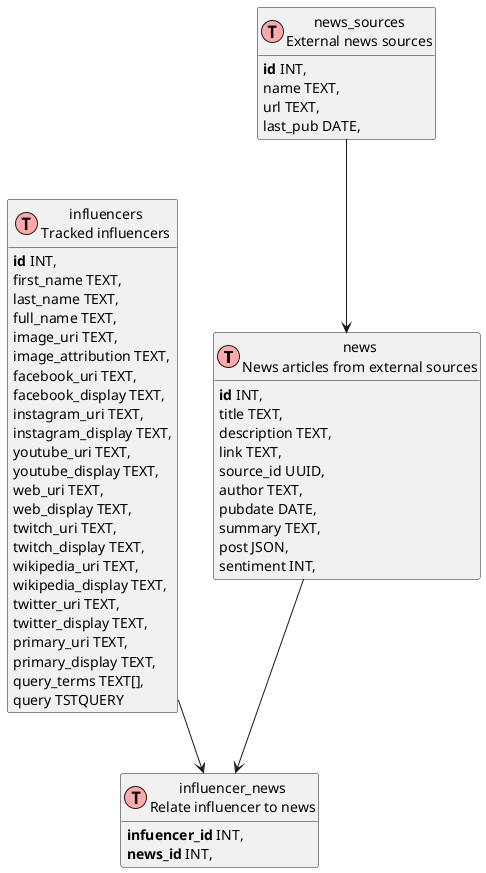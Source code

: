 @startuml
!define Table(name,desc) class name as "desc" << (T,#FFAAAA) >>
!define primary_key(x) <b>x</b>
!define unique(x) <color:green>x</color>
!define not_null(x) <u>x</u>
' other tags available:
' <i></i>
' <back:COLOR></color>, where color is a color name or html color code
' (#FFAACC)
' see: http://plantuml.com/classes.html#More
hide methods
hide stereotypes

Table(news, "news\nNews articles from external sources") {
  primary_key(id) INT,
  title TEXT,
  description TEXT,
  link TEXT,
  source_id UUID,
  author TEXT,
  pubdate DATE,
  summary TEXT,
  post JSON,
  sentiment INT,
}

Table(news_sources, "news_sources\nExternal news sources") {
  primary_key(id) INT,
  name TEXT,
  url TEXT,
  last_pub DATE,
}

Table(influencers, "influencers\nTracked influencers") {
  primary_key(id) INT,
  first_name TEXT,
  last_name TEXT,
  full_name TEXT,
  image_uri TEXT,
  image_attribution TEXT,
  facebook_uri TEXT,
  facebook_display TEXT,
  instagram_uri TEXT,
  instagram_display TEXT,
  youtube_uri TEXT,
  youtube_display TEXT,
  web_uri TEXT,
  web_display TEXT,
  twitch_uri TEXT,
  twitch_display TEXT,
  wikipedia_uri TEXT,
  wikipedia_display TEXT,
  twitter_uri TEXT,
  twitter_display TEXT,
  primary_uri TEXT,
  primary_display TEXT,
  query_terms TEXT[],
  query TSTQUERY
}

Table(influencer_news, "influencer_news\nRelate influencer to news") {
  primary_key(infuencer_id) INT,
  primary_key(news_id) INT,
}

' relationships
news_sources --> news
influencers --> influencer_news
news --> influencer_news

@enduml